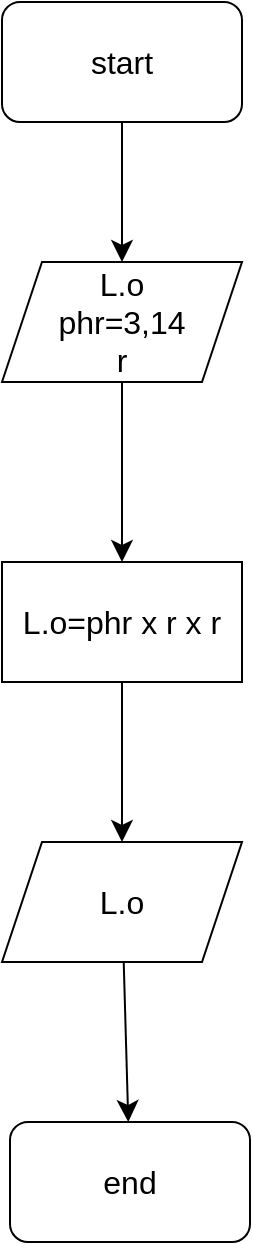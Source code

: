<mxfile version="22.0.8" type="github">
  <diagram id="C5RBs43oDa-KdzZeNtuy" name="Page-1">
    <mxGraphModel dx="1120" dy="528" grid="1" gridSize="10" guides="1" tooltips="1" connect="1" arrows="1" fold="1" page="1" pageScale="1" pageWidth="827" pageHeight="1169" math="0" shadow="0">
      <root>
        <mxCell id="WIyWlLk6GJQsqaUBKTNV-0" />
        <mxCell id="WIyWlLk6GJQsqaUBKTNV-1" parent="WIyWlLk6GJQsqaUBKTNV-0" />
        <mxCell id="q7pKbTlOS-aKsccpUy4R-19" value="" style="edgeStyle=none;curved=1;rounded=0;orthogonalLoop=1;jettySize=auto;html=1;fontSize=12;startSize=8;endSize=8;" edge="1" parent="WIyWlLk6GJQsqaUBKTNV-1" source="q7pKbTlOS-aKsccpUy4R-12" target="q7pKbTlOS-aKsccpUy4R-13">
          <mxGeometry relative="1" as="geometry" />
        </mxCell>
        <mxCell id="q7pKbTlOS-aKsccpUy4R-12" value="start" style="rounded=1;whiteSpace=wrap;html=1;fontSize=16;" vertex="1" parent="WIyWlLk6GJQsqaUBKTNV-1">
          <mxGeometry x="290" y="330" width="120" height="60" as="geometry" />
        </mxCell>
        <mxCell id="q7pKbTlOS-aKsccpUy4R-24" value="" style="edgeStyle=none;curved=1;rounded=0;orthogonalLoop=1;jettySize=auto;html=1;fontSize=12;startSize=8;endSize=8;" edge="1" parent="WIyWlLk6GJQsqaUBKTNV-1" source="q7pKbTlOS-aKsccpUy4R-13" target="q7pKbTlOS-aKsccpUy4R-14">
          <mxGeometry relative="1" as="geometry" />
        </mxCell>
        <mxCell id="q7pKbTlOS-aKsccpUy4R-13" value="L.o&lt;br&gt;phr=3,14&lt;br&gt;r" style="shape=parallelogram;perimeter=parallelogramPerimeter;whiteSpace=wrap;html=1;fixedSize=1;fontSize=16;" vertex="1" parent="WIyWlLk6GJQsqaUBKTNV-1">
          <mxGeometry x="290" y="460" width="120" height="60" as="geometry" />
        </mxCell>
        <mxCell id="q7pKbTlOS-aKsccpUy4R-21" value="" style="edgeStyle=none;curved=1;rounded=0;orthogonalLoop=1;jettySize=auto;html=1;fontSize=12;startSize=8;endSize=8;" edge="1" parent="WIyWlLk6GJQsqaUBKTNV-1" source="q7pKbTlOS-aKsccpUy4R-14" target="q7pKbTlOS-aKsccpUy4R-15">
          <mxGeometry relative="1" as="geometry" />
        </mxCell>
        <mxCell id="q7pKbTlOS-aKsccpUy4R-14" value="L.o=phr x r x r" style="rounded=0;whiteSpace=wrap;html=1;fontSize=16;" vertex="1" parent="WIyWlLk6GJQsqaUBKTNV-1">
          <mxGeometry x="290" y="610" width="120" height="60" as="geometry" />
        </mxCell>
        <mxCell id="q7pKbTlOS-aKsccpUy4R-23" value="" style="edgeStyle=none;curved=1;rounded=0;orthogonalLoop=1;jettySize=auto;html=1;fontSize=12;startSize=8;endSize=8;" edge="1" parent="WIyWlLk6GJQsqaUBKTNV-1" source="q7pKbTlOS-aKsccpUy4R-15" target="q7pKbTlOS-aKsccpUy4R-16">
          <mxGeometry relative="1" as="geometry" />
        </mxCell>
        <mxCell id="q7pKbTlOS-aKsccpUy4R-15" value="L.o" style="shape=parallelogram;perimeter=parallelogramPerimeter;whiteSpace=wrap;html=1;fixedSize=1;fontSize=16;" vertex="1" parent="WIyWlLk6GJQsqaUBKTNV-1">
          <mxGeometry x="290" y="750" width="120" height="60" as="geometry" />
        </mxCell>
        <mxCell id="q7pKbTlOS-aKsccpUy4R-16" value="end" style="rounded=1;whiteSpace=wrap;html=1;fontSize=16;" vertex="1" parent="WIyWlLk6GJQsqaUBKTNV-1">
          <mxGeometry x="294" y="890" width="120" height="60" as="geometry" />
        </mxCell>
      </root>
    </mxGraphModel>
  </diagram>
</mxfile>
